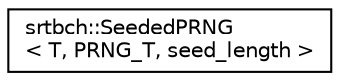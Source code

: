 digraph "Graphical Class Hierarchy"
{
  edge [fontname="Helvetica",fontsize="10",labelfontname="Helvetica",labelfontsize="10"];
  node [fontname="Helvetica",fontsize="10",shape=record];
  rankdir="LR";
  Node0 [label="srtbch::SeededPRNG\l\< T, PRNG_T, seed_length \>",height=0.2,width=0.4,color="black", fillcolor="white", style="filled",URL="$classsrtbch_1_1SeededPRNG.html"];
}
